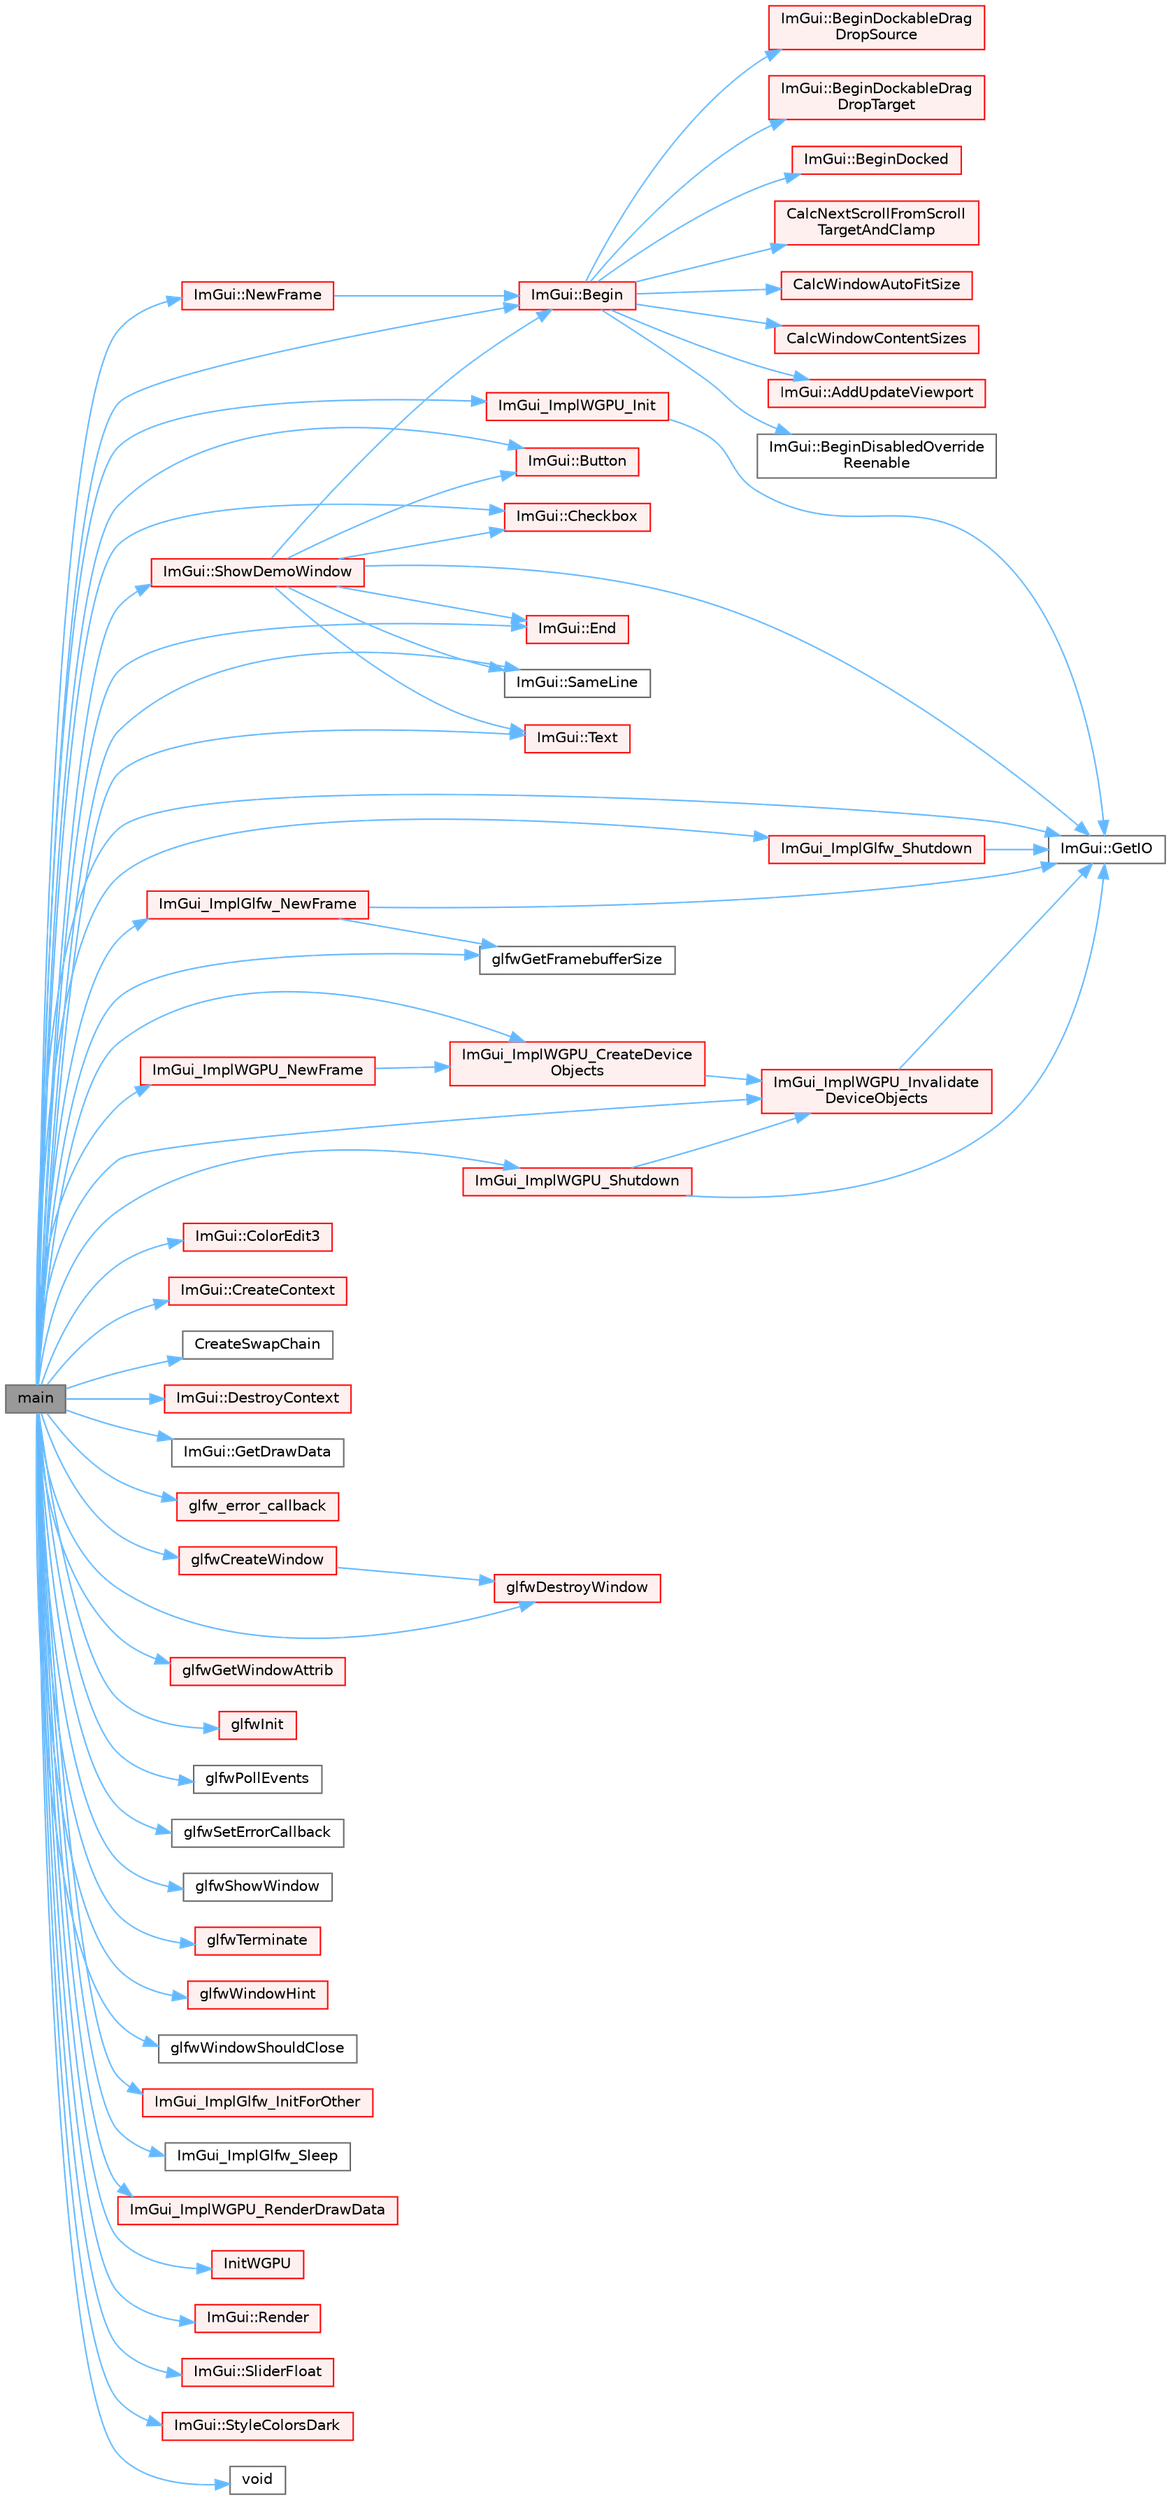 digraph "main"
{
 // LATEX_PDF_SIZE
  bgcolor="transparent";
  edge [fontname=Helvetica,fontsize=10,labelfontname=Helvetica,labelfontsize=10];
  node [fontname=Helvetica,fontsize=10,shape=box,height=0.2,width=0.4];
  rankdir="LR";
  Node1 [id="Node000001",label="main",height=0.2,width=0.4,color="gray40", fillcolor="grey60", style="filled", fontcolor="black",tooltip=" "];
  Node1 -> Node2 [id="edge1_Node000001_Node000002",color="steelblue1",style="solid",tooltip=" "];
  Node2 [id="Node000002",label="ImGui::Begin",height=0.2,width=0.4,color="red", fillcolor="#FFF0F0", style="filled",URL="$namespace_im_gui.html#a581e58db0bc930bafa4a5d23093a2b99",tooltip=" "];
  Node2 -> Node3 [id="edge2_Node000002_Node000003",color="steelblue1",style="solid",tooltip=" "];
  Node3 [id="Node000003",label="ImGui::AddUpdateViewport",height=0.2,width=0.4,color="red", fillcolor="#FFF0F0", style="filled",URL="$namespace_im_gui.html#ada58e5d3e2efc3cef60f213d771408d8",tooltip=" "];
  Node2 -> Node19 [id="edge3_Node000002_Node000019",color="steelblue1",style="solid",tooltip=" "];
  Node19 [id="Node000019",label="ImGui::BeginDisabledOverride\lReenable",height=0.2,width=0.4,color="grey40", fillcolor="white", style="filled",URL="$namespace_im_gui.html#a26b36756e219b7129f894e1c2feb17a8",tooltip=" "];
  Node2 -> Node20 [id="edge4_Node000002_Node000020",color="steelblue1",style="solid",tooltip=" "];
  Node20 [id="Node000020",label="ImGui::BeginDockableDrag\lDropSource",height=0.2,width=0.4,color="red", fillcolor="#FFF0F0", style="filled",URL="$namespace_im_gui.html#a7a435b1565d4884e42a5ee5667f21a1f",tooltip=" "];
  Node2 -> Node370 [id="edge5_Node000002_Node000370",color="steelblue1",style="solid",tooltip=" "];
  Node370 [id="Node000370",label="ImGui::BeginDockableDrag\lDropTarget",height=0.2,width=0.4,color="red", fillcolor="#FFF0F0", style="filled",URL="$namespace_im_gui.html#a1725ff3becdb963b97c16d69d4c9f308",tooltip=" "];
  Node2 -> Node414 [id="edge6_Node000002_Node000414",color="steelblue1",style="solid",tooltip=" "];
  Node414 [id="Node000414",label="ImGui::BeginDocked",height=0.2,width=0.4,color="red", fillcolor="#FFF0F0", style="filled",URL="$namespace_im_gui.html#a627bb85e7c0ab597360f63719bfb1e55",tooltip=" "];
  Node2 -> Node262 [id="edge7_Node000002_Node000262",color="steelblue1",style="solid",tooltip=" "];
  Node262 [id="Node000262",label="CalcNextScrollFromScroll\lTargetAndClamp",height=0.2,width=0.4,color="red", fillcolor="#FFF0F0", style="filled",URL="$imgui_8cpp.html#a07abb80a54115cb5cf9da03351e29533",tooltip=" "];
  Node2 -> Node238 [id="edge8_Node000002_Node000238",color="steelblue1",style="solid",tooltip=" "];
  Node238 [id="Node000238",label="CalcWindowAutoFitSize",height=0.2,width=0.4,color="red", fillcolor="#FFF0F0", style="filled",URL="$imgui_8cpp.html#acbe6338daf87dc6ab636f02f1367eb41",tooltip=" "];
  Node2 -> Node243 [id="edge9_Node000002_Node000243",color="steelblue1",style="solid",tooltip=" "];
  Node243 [id="Node000243",label="CalcWindowContentSizes",height=0.2,width=0.4,color="red", fillcolor="#FFF0F0", style="filled",URL="$imgui_8cpp.html#a6eddef51b4880a9f1dca88837f71fc6e",tooltip=" "];
  Node1 -> Node515 [id="edge10_Node000001_Node000515",color="steelblue1",style="solid",tooltip=" "];
  Node515 [id="Node000515",label="ImGui::Button",height=0.2,width=0.4,color="red", fillcolor="#FFF0F0", style="filled",URL="$namespace_im_gui.html#a38094c568ce398db5a3abb9d3ac92030",tooltip=" "];
  Node1 -> Node518 [id="edge11_Node000001_Node000518",color="steelblue1",style="solid",tooltip=" "];
  Node518 [id="Node000518",label="ImGui::Checkbox",height=0.2,width=0.4,color="red", fillcolor="#FFF0F0", style="filled",URL="$namespace_im_gui.html#a57d73c1d0ef807fef734d91024092027",tooltip=" "];
  Node1 -> Node519 [id="edge12_Node000001_Node000519",color="steelblue1",style="solid",tooltip=" "];
  Node519 [id="Node000519",label="ImGui::ColorEdit3",height=0.2,width=0.4,color="red", fillcolor="#FFF0F0", style="filled",URL="$namespace_im_gui.html#a5afe76ba1c91f07363e40396e7df656e",tooltip=" "];
  Node1 -> Node618 [id="edge13_Node000001_Node000618",color="steelblue1",style="solid",tooltip=" "];
  Node618 [id="Node000618",label="ImGui::CreateContext",height=0.2,width=0.4,color="red", fillcolor="#FFF0F0", style="filled",URL="$namespace_im_gui.html#a4ff6c9ad05a0eba37ce1b5ff1607810a",tooltip=" "];
  Node1 -> Node676 [id="edge14_Node000001_Node000676",color="steelblue1",style="solid",tooltip=" "];
  Node676 [id="Node000676",label="CreateSwapChain",height=0.2,width=0.4,color="grey40", fillcolor="white", style="filled",URL="$imgui_2examples_2example__glfw__wgpu_2main_8cpp.html#a26d5eed804326fe7c7a3acabc892340b",tooltip=" "];
  Node1 -> Node677 [id="edge15_Node000001_Node000677",color="steelblue1",style="solid",tooltip=" "];
  Node677 [id="Node000677",label="ImGui::DestroyContext",height=0.2,width=0.4,color="red", fillcolor="#FFF0F0", style="filled",URL="$namespace_im_gui.html#ab9132deece575023170cd8e681d0581d",tooltip=" "];
  Node1 -> Node84 [id="edge16_Node000001_Node000084",color="steelblue1",style="solid",tooltip=" "];
  Node84 [id="Node000084",label="ImGui::End",height=0.2,width=0.4,color="red", fillcolor="#FFF0F0", style="filled",URL="$namespace_im_gui.html#a5479d93794a004c67ceb6d13f37c8254",tooltip=" "];
  Node1 -> Node691 [id="edge17_Node000001_Node000691",color="steelblue1",style="solid",tooltip=" "];
  Node691 [id="Node000691",label="ImGui::GetDrawData",height=0.2,width=0.4,color="grey40", fillcolor="white", style="filled",URL="$namespace_im_gui.html#ab73131dc44b1267dac04f0c2bb0af983",tooltip=" "];
  Node1 -> Node680 [id="edge18_Node000001_Node000680",color="steelblue1",style="solid",tooltip=" "];
  Node680 [id="Node000680",label="ImGui::GetIO",height=0.2,width=0.4,color="grey40", fillcolor="white", style="filled",URL="$namespace_im_gui.html#a3179e560812f878f3961ce803a5d9302",tooltip=" "];
  Node1 -> Node692 [id="edge19_Node000001_Node000692",color="steelblue1",style="solid",tooltip=" "];
  Node692 [id="Node000692",label="glfw_error_callback",height=0.2,width=0.4,color="red", fillcolor="#FFF0F0", style="filled",URL="$example__glfw__metal_2main_8mm.html#a14c3332320afb7420f44fd067c1a7c9f",tooltip=" "];
  Node1 -> Node726 [id="edge20_Node000001_Node000726",color="steelblue1",style="solid",tooltip=" "];
  Node726 [id="Node000726",label="glfwCreateWindow",height=0.2,width=0.4,color="red", fillcolor="#FFF0F0", style="filled",URL="$group__window.html#gaaccd00fafe81e2db94e8cdf55721e055",tooltip="Creates a window and its associated context."];
  Node726 -> Node735 [id="edge21_Node000726_Node000735",color="steelblue1",style="solid",tooltip=" "];
  Node735 [id="Node000735",label="glfwDestroyWindow",height=0.2,width=0.4,color="red", fillcolor="#FFF0F0", style="filled",URL="$group__window.html#ga806747476b7247d292be3711c323ea10",tooltip="Destroys the specified window and its context."];
  Node1 -> Node735 [id="edge22_Node000001_Node000735",color="steelblue1",style="solid",tooltip=" "];
  Node1 -> Node738 [id="edge23_Node000001_Node000738",color="steelblue1",style="solid",tooltip=" "];
  Node738 [id="Node000738",label="glfwGetFramebufferSize",height=0.2,width=0.4,color="grey40", fillcolor="white", style="filled",URL="$group__window.html#gaf7d17f3534b4b6dc9a6f905e3a240b7e",tooltip="Retrieves the size of the framebuffer of the specified window."];
  Node1 -> Node739 [id="edge24_Node000001_Node000739",color="steelblue1",style="solid",tooltip=" "];
  Node739 [id="Node000739",label="glfwGetWindowAttrib",height=0.2,width=0.4,color="red", fillcolor="#FFF0F0", style="filled",URL="$group__window.html#ga1bb0c7e100418e284dbb800789c63d40",tooltip="Returns an attribute of the specified window."];
  Node1 -> Node740 [id="edge25_Node000001_Node000740",color="steelblue1",style="solid",tooltip=" "];
  Node740 [id="Node000740",label="glfwInit",height=0.2,width=0.4,color="red", fillcolor="#FFF0F0", style="filled",URL="$group__init.html#gab41771f0215a2e0afb4cf1cf98082d40",tooltip="Initializes the GLFW library."];
  Node1 -> Node887 [id="edge26_Node000001_Node000887",color="steelblue1",style="solid",tooltip=" "];
  Node887 [id="Node000887",label="glfwPollEvents",height=0.2,width=0.4,color="grey40", fillcolor="white", style="filled",URL="$group__window.html#ga872d16e4c77f58c0436f356255920cfc",tooltip="Processes all pending events."];
  Node1 -> Node888 [id="edge27_Node000001_Node000888",color="steelblue1",style="solid",tooltip=" "];
  Node888 [id="Node000888",label="glfwSetErrorCallback",height=0.2,width=0.4,color="grey40", fillcolor="white", style="filled",URL="$group__init.html#ga746e2757d069eaea423349aca6ae097a",tooltip="Sets the error callback."];
  Node1 -> Node889 [id="edge28_Node000001_Node000889",color="steelblue1",style="solid",tooltip=" "];
  Node889 [id="Node000889",label="glfwShowWindow",height=0.2,width=0.4,color="grey40", fillcolor="white", style="filled",URL="$group__window.html#ga7945bcdff9e5e058cf36505d6873ed8c",tooltip="Makes the specified window visible."];
  Node1 -> Node890 [id="edge29_Node000001_Node000890",color="steelblue1",style="solid",tooltip=" "];
  Node890 [id="Node000890",label="glfwTerminate",height=0.2,width=0.4,color="red", fillcolor="#FFF0F0", style="filled",URL="$group__init.html#gafd90e6fd4819ea9e22e5e739519a6504",tooltip="Terminates the GLFW library."];
  Node1 -> Node891 [id="edge30_Node000001_Node000891",color="steelblue1",style="solid",tooltip=" "];
  Node891 [id="Node000891",label="glfwWindowHint",height=0.2,width=0.4,color="red", fillcolor="#FFF0F0", style="filled",URL="$group__window.html#ga69c40728499720bef8a49aa925ea0efa",tooltip="Sets the specified window hint to the desired value."];
  Node1 -> Node892 [id="edge31_Node000001_Node000892",color="steelblue1",style="solid",tooltip=" "];
  Node892 [id="Node000892",label="glfwWindowShouldClose",height=0.2,width=0.4,color="grey40", fillcolor="white", style="filled",URL="$group__window.html#gaa6162f67dfa38b8beda2fea623649332",tooltip="Checks the close flag of the specified window."];
  Node1 -> Node893 [id="edge32_Node000001_Node000893",color="steelblue1",style="solid",tooltip=" "];
  Node893 [id="Node000893",label="ImGui_ImplGlfw_InitForOther",height=0.2,width=0.4,color="red", fillcolor="#FFF0F0", style="filled",URL="$imgui__impl__glfw_8cpp.html#ab1ec1d0dc53754ef893e6ab23ec564e5",tooltip=" "];
  Node1 -> Node972 [id="edge33_Node000001_Node000972",color="steelblue1",style="solid",tooltip=" "];
  Node972 [id="Node000972",label="ImGui_ImplGlfw_NewFrame",height=0.2,width=0.4,color="red", fillcolor="#FFF0F0", style="filled",URL="$imgui__impl__glfw_8cpp.html#a206e99434f63c4b8e24e8a4208c11b65",tooltip=" "];
  Node972 -> Node680 [id="edge34_Node000972_Node000680",color="steelblue1",style="solid",tooltip=" "];
  Node972 -> Node738 [id="edge35_Node000972_Node000738",color="steelblue1",style="solid",tooltip=" "];
  Node1 -> Node989 [id="edge36_Node000001_Node000989",color="steelblue1",style="solid",tooltip=" "];
  Node989 [id="Node000989",label="ImGui_ImplGlfw_Shutdown",height=0.2,width=0.4,color="red", fillcolor="#FFF0F0", style="filled",URL="$imgui__impl__glfw_8cpp.html#a983c2903ccb938fea5ecdd4d53e54704",tooltip=" "];
  Node989 -> Node680 [id="edge37_Node000989_Node000680",color="steelblue1",style="solid",tooltip=" "];
  Node1 -> Node992 [id="edge38_Node000001_Node000992",color="steelblue1",style="solid",tooltip=" "];
  Node992 [id="Node000992",label="ImGui_ImplGlfw_Sleep",height=0.2,width=0.4,color="grey40", fillcolor="white", style="filled",URL="$imgui__impl__glfw_8cpp.html#a76f4eb755b660ac33c672fbed7455c39",tooltip=" "];
  Node1 -> Node993 [id="edge39_Node000001_Node000993",color="steelblue1",style="solid",tooltip=" "];
  Node993 [id="Node000993",label="ImGui_ImplWGPU_CreateDevice\lObjects",height=0.2,width=0.4,color="red", fillcolor="#FFF0F0", style="filled",URL="$imgui__impl__wgpu_8cpp.html#a4941bcea97e47a925b9ebdc19aa73958",tooltip=" "];
  Node993 -> Node1068 [id="edge40_Node000993_Node001068",color="steelblue1",style="solid",tooltip=" "];
  Node1068 [id="Node001068",label="ImGui_ImplWGPU_Invalidate\lDeviceObjects",height=0.2,width=0.4,color="red", fillcolor="#FFF0F0", style="filled",URL="$imgui__impl__wgpu_8cpp.html#a44a6cbee61d0ab0de2dce020cb12437a",tooltip=" "];
  Node1068 -> Node680 [id="edge41_Node001068_Node000680",color="steelblue1",style="solid",tooltip=" "];
  Node1 -> Node1070 [id="edge42_Node000001_Node001070",color="steelblue1",style="solid",tooltip=" "];
  Node1070 [id="Node001070",label="ImGui_ImplWGPU_Init",height=0.2,width=0.4,color="red", fillcolor="#FFF0F0", style="filled",URL="$imgui__impl__wgpu_8cpp.html#a9b0c4263b9bc452ac4fa5773400e1ddf",tooltip=" "];
  Node1070 -> Node680 [id="edge43_Node001070_Node000680",color="steelblue1",style="solid",tooltip=" "];
  Node1 -> Node1068 [id="edge44_Node000001_Node001068",color="steelblue1",style="solid",tooltip=" "];
  Node1 -> Node1071 [id="edge45_Node000001_Node001071",color="steelblue1",style="solid",tooltip=" "];
  Node1071 [id="Node001071",label="ImGui_ImplWGPU_NewFrame",height=0.2,width=0.4,color="red", fillcolor="#FFF0F0", style="filled",URL="$imgui__impl__wgpu_8cpp.html#aff570d3e2469305ca0a0b87cfd819bc4",tooltip=" "];
  Node1071 -> Node993 [id="edge46_Node001071_Node000993",color="steelblue1",style="solid",tooltip=" "];
  Node1 -> Node1072 [id="edge47_Node000001_Node001072",color="steelblue1",style="solid",tooltip=" "];
  Node1072 [id="Node001072",label="ImGui_ImplWGPU_RenderDrawData",height=0.2,width=0.4,color="red", fillcolor="#FFF0F0", style="filled",URL="$imgui__impl__wgpu_8cpp.html#a4c47827376ddf8dca046f1655817483a",tooltip=" "];
  Node1 -> Node1077 [id="edge48_Node000001_Node001077",color="steelblue1",style="solid",tooltip=" "];
  Node1077 [id="Node001077",label="ImGui_ImplWGPU_Shutdown",height=0.2,width=0.4,color="red", fillcolor="#FFF0F0", style="filled",URL="$imgui__impl__wgpu_8cpp.html#af7f4e72487b3d8b5f98ca6c7adf31e82",tooltip=" "];
  Node1077 -> Node680 [id="edge49_Node001077_Node000680",color="steelblue1",style="solid",tooltip=" "];
  Node1077 -> Node1068 [id="edge50_Node001077_Node001068",color="steelblue1",style="solid",tooltip=" "];
  Node1 -> Node1078 [id="edge51_Node000001_Node001078",color="steelblue1",style="solid",tooltip=" "];
  Node1078 [id="Node001078",label="InitWGPU",height=0.2,width=0.4,color="red", fillcolor="#FFF0F0", style="filled",URL="$imgui_2examples_2example__glfw__wgpu_2main_8cpp.html#a6b7e22a12e07758bc53a3030a06a644e",tooltip=" "];
  Node1 -> Node1083 [id="edge52_Node000001_Node001083",color="steelblue1",style="solid",tooltip=" "];
  Node1083 [id="Node001083",label="ImGui::NewFrame",height=0.2,width=0.4,color="red", fillcolor="#FFF0F0", style="filled",URL="$namespace_im_gui.html#ab3f1fc018f903b7ad79fd10663375774",tooltip=" "];
  Node1083 -> Node2 [id="edge53_Node001083_Node000002",color="steelblue1",style="solid",tooltip=" "];
  Node1 -> Node1213 [id="edge54_Node000001_Node001213",color="steelblue1",style="solid",tooltip=" "];
  Node1213 [id="Node001213",label="ImGui::Render",height=0.2,width=0.4,color="red", fillcolor="#FFF0F0", style="filled",URL="$namespace_im_gui.html#ab51a164f547317c16c441f1599e3946d",tooltip=" "];
  Node1 -> Node172 [id="edge55_Node000001_Node000172",color="steelblue1",style="solid",tooltip=" "];
  Node172 [id="Node000172",label="ImGui::SameLine",height=0.2,width=0.4,color="grey40", fillcolor="white", style="filled",URL="$namespace_im_gui.html#addd433eb3aae59119e341e80db474f66",tooltip=" "];
  Node1 -> Node1259 [id="edge56_Node000001_Node001259",color="steelblue1",style="solid",tooltip=" "];
  Node1259 [id="Node001259",label="ImGui::ShowDemoWindow",height=0.2,width=0.4,color="red", fillcolor="#FFF0F0", style="filled",URL="$namespace_im_gui.html#af95643a0ce4893b9e57c12991922fb18",tooltip=" "];
  Node1259 -> Node2 [id="edge57_Node001259_Node000002",color="steelblue1",style="solid",tooltip=" "];
  Node1259 -> Node515 [id="edge58_Node001259_Node000515",color="steelblue1",style="solid",tooltip=" "];
  Node1259 -> Node518 [id="edge59_Node001259_Node000518",color="steelblue1",style="solid",tooltip=" "];
  Node1259 -> Node84 [id="edge60_Node001259_Node000084",color="steelblue1",style="solid",tooltip=" "];
  Node1259 -> Node680 [id="edge61_Node001259_Node000680",color="steelblue1",style="solid",tooltip=" "];
  Node1259 -> Node172 [id="edge62_Node001259_Node000172",color="steelblue1",style="solid",tooltip=" "];
  Node1259 -> Node527 [id="edge63_Node001259_Node000527",color="steelblue1",style="solid",tooltip=" "];
  Node527 [id="Node000527",label="ImGui::Text",height=0.2,width=0.4,color="red", fillcolor="#FFF0F0", style="filled",URL="$namespace_im_gui.html#a9e7b83611fe441d54fad2effb4bf4965",tooltip=" "];
  Node1 -> Node1308 [id="edge64_Node000001_Node001308",color="steelblue1",style="solid",tooltip=" "];
  Node1308 [id="Node001308",label="ImGui::SliderFloat",height=0.2,width=0.4,color="red", fillcolor="#FFF0F0", style="filled",URL="$namespace_im_gui.html#a864f761801792a0cc5ce3408f3392cfc",tooltip=" "];
  Node1 -> Node1692 [id="edge65_Node000001_Node001692",color="steelblue1",style="solid",tooltip=" "];
  Node1692 [id="Node001692",label="ImGui::StyleColorsDark",height=0.2,width=0.4,color="red", fillcolor="#FFF0F0", style="filled",URL="$namespace_im_gui.html#a26c67fc14081b359566d5e135cd8c767",tooltip=" "];
  Node1 -> Node527 [id="edge66_Node000001_Node000527",color="steelblue1",style="solid",tooltip=" "];
  Node1 -> Node362 [id="edge67_Node000001_Node000362",color="steelblue1",style="solid",tooltip=" "];
  Node362 [id="Node000362",label="void",height=0.2,width=0.4,color="grey40", fillcolor="white", style="filled",URL="$mimalloc_8h.html#a9d6d8aef94ac19034a5f163606f84830",tooltip=" "];
}
